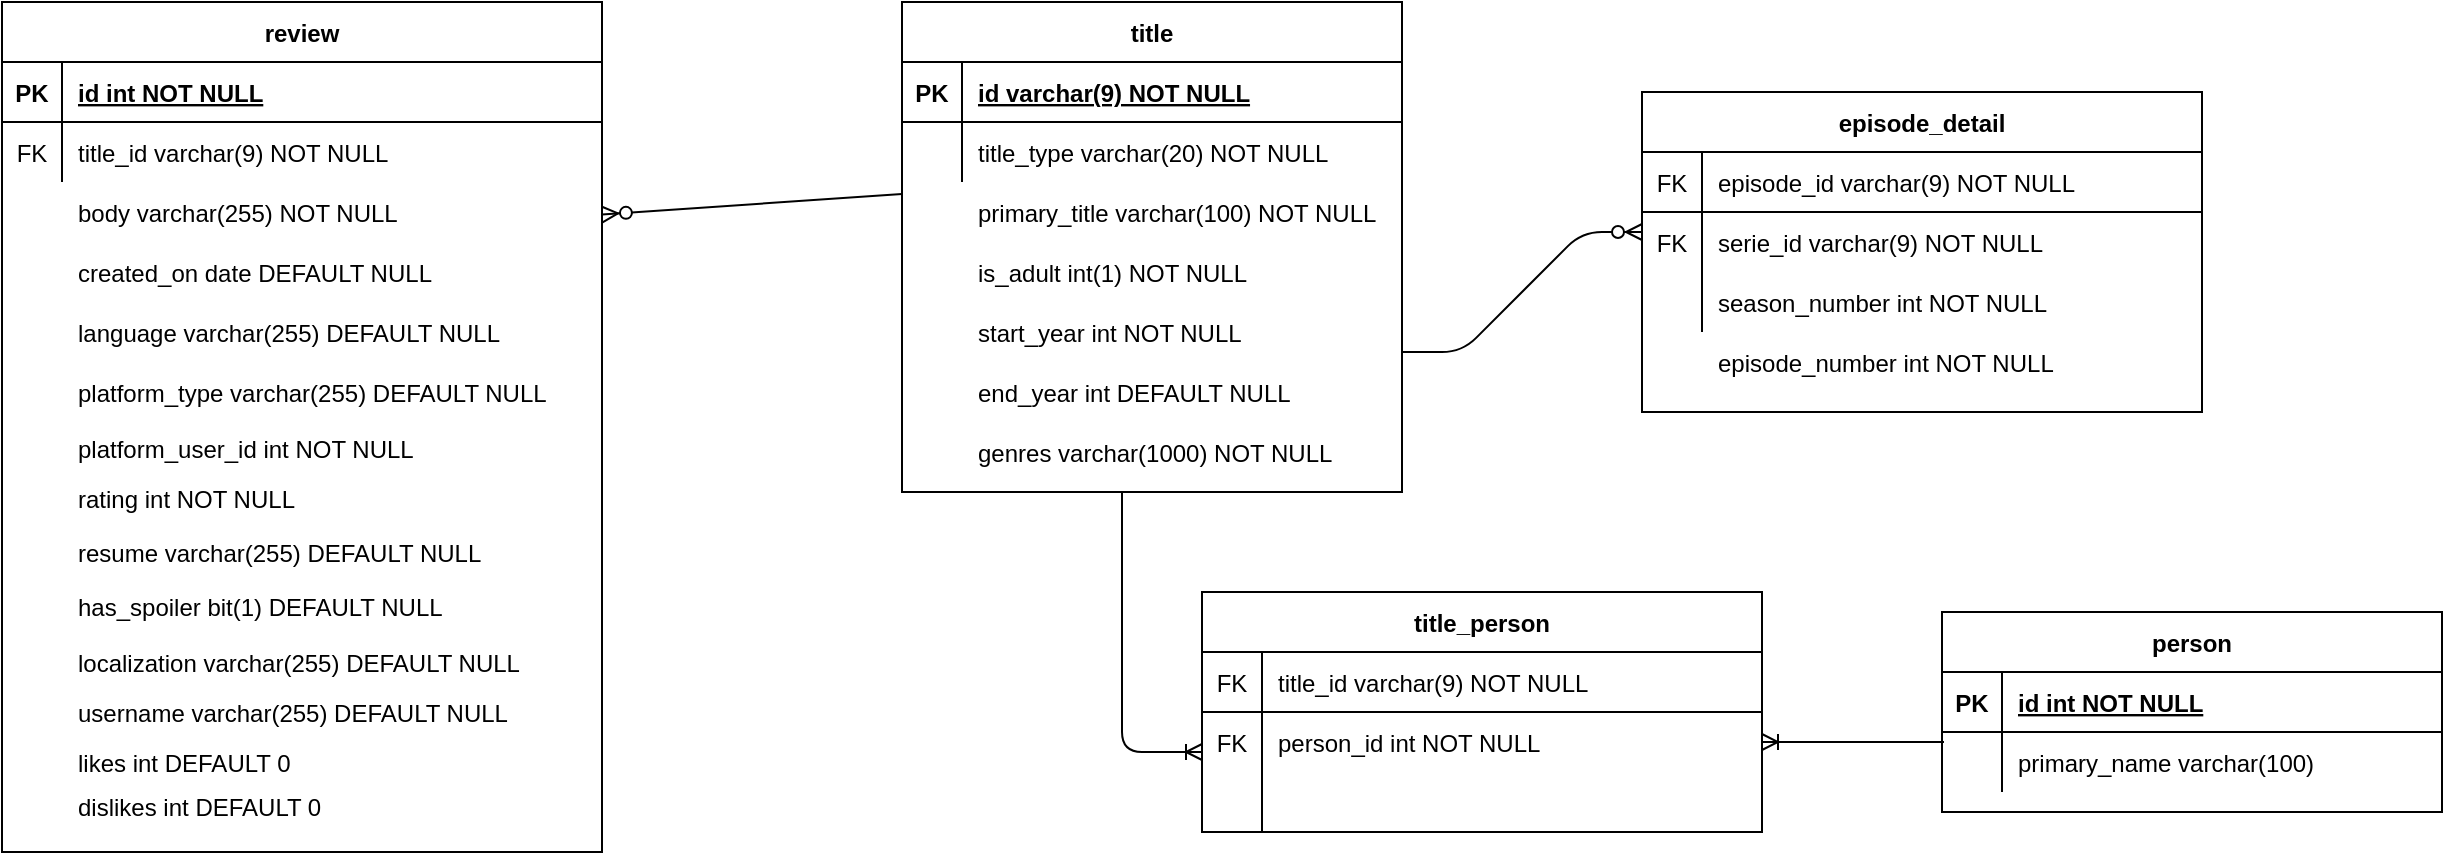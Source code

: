 <mxfile version="13.7.3" type="device"><diagram id="R2lEEEUBdFMjLlhIrx00" name="Page-1"><mxGraphModel dx="2176" dy="806" grid="1" gridSize="10" guides="1" tooltips="1" connect="1" arrows="1" fold="1" page="1" pageScale="1" pageWidth="850" pageHeight="1100" math="0" shadow="0" extFonts="Permanent Marker^https://fonts.googleapis.com/css?family=Permanent+Marker"><root><mxCell id="0"/><mxCell id="1" parent="0"/><mxCell id="C-vyLk0tnHw3VtMMgP7b-13" value="person" style="shape=table;startSize=30;container=1;collapsible=1;childLayout=tableLayout;fixedRows=1;rowLines=0;fontStyle=1;align=center;resizeLast=1;" parent="1" vertex="1"><mxGeometry x="530" y="380" width="250" height="100" as="geometry"/></mxCell><mxCell id="C-vyLk0tnHw3VtMMgP7b-14" value="" style="shape=partialRectangle;collapsible=0;dropTarget=0;pointerEvents=0;fillColor=none;points=[[0,0.5],[1,0.5]];portConstraint=eastwest;top=0;left=0;right=0;bottom=1;" parent="C-vyLk0tnHw3VtMMgP7b-13" vertex="1"><mxGeometry y="30" width="250" height="30" as="geometry"/></mxCell><mxCell id="C-vyLk0tnHw3VtMMgP7b-15" value="PK" style="shape=partialRectangle;overflow=hidden;connectable=0;fillColor=none;top=0;left=0;bottom=0;right=0;fontStyle=1;" parent="C-vyLk0tnHw3VtMMgP7b-14" vertex="1"><mxGeometry width="30" height="30" as="geometry"/></mxCell><mxCell id="C-vyLk0tnHw3VtMMgP7b-16" value="id int NOT NULL" style="shape=partialRectangle;overflow=hidden;connectable=0;fillColor=none;top=0;left=0;bottom=0;right=0;align=left;spacingLeft=6;fontStyle=5;" parent="C-vyLk0tnHw3VtMMgP7b-14" vertex="1"><mxGeometry x="30" width="220" height="30" as="geometry"/></mxCell><mxCell id="C-vyLk0tnHw3VtMMgP7b-17" value="" style="shape=partialRectangle;collapsible=0;dropTarget=0;pointerEvents=0;fillColor=none;points=[[0,0.5],[1,0.5]];portConstraint=eastwest;top=0;left=0;right=0;bottom=0;" parent="C-vyLk0tnHw3VtMMgP7b-13" vertex="1"><mxGeometry y="60" width="250" height="30" as="geometry"/></mxCell><mxCell id="C-vyLk0tnHw3VtMMgP7b-18" value="" style="shape=partialRectangle;overflow=hidden;connectable=0;fillColor=none;top=0;left=0;bottom=0;right=0;" parent="C-vyLk0tnHw3VtMMgP7b-17" vertex="1"><mxGeometry width="30" height="30" as="geometry"/></mxCell><mxCell id="C-vyLk0tnHw3VtMMgP7b-19" value="primary_name varchar(100)" style="shape=partialRectangle;overflow=hidden;connectable=0;fillColor=none;top=0;left=0;bottom=0;right=0;align=left;spacingLeft=6;" parent="C-vyLk0tnHw3VtMMgP7b-17" vertex="1"><mxGeometry x="30" width="220" height="30" as="geometry"/></mxCell><mxCell id="C-vyLk0tnHw3VtMMgP7b-23" value="title" style="shape=table;startSize=30;container=1;collapsible=1;childLayout=tableLayout;fixedRows=1;rowLines=0;fontStyle=1;align=center;resizeLast=1;" parent="1" vertex="1"><mxGeometry x="10" y="75" width="250" height="245" as="geometry"/></mxCell><mxCell id="C-vyLk0tnHw3VtMMgP7b-24" value="" style="shape=partialRectangle;collapsible=0;dropTarget=0;pointerEvents=0;fillColor=none;points=[[0,0.5],[1,0.5]];portConstraint=eastwest;top=0;left=0;right=0;bottom=1;" parent="C-vyLk0tnHw3VtMMgP7b-23" vertex="1"><mxGeometry y="30" width="250" height="30" as="geometry"/></mxCell><mxCell id="C-vyLk0tnHw3VtMMgP7b-25" value="PK" style="shape=partialRectangle;overflow=hidden;connectable=0;fillColor=none;top=0;left=0;bottom=0;right=0;fontStyle=1;" parent="C-vyLk0tnHw3VtMMgP7b-24" vertex="1"><mxGeometry width="30" height="30" as="geometry"/></mxCell><mxCell id="C-vyLk0tnHw3VtMMgP7b-26" value="id varchar(9) NOT NULL" style="shape=partialRectangle;overflow=hidden;connectable=0;fillColor=none;top=0;left=0;bottom=0;right=0;align=left;spacingLeft=6;fontStyle=5;" parent="C-vyLk0tnHw3VtMMgP7b-24" vertex="1"><mxGeometry x="30" width="220" height="30" as="geometry"/></mxCell><mxCell id="C-vyLk0tnHw3VtMMgP7b-27" value="" style="shape=partialRectangle;collapsible=0;dropTarget=0;pointerEvents=0;fillColor=none;points=[[0,0.5],[1,0.5]];portConstraint=eastwest;top=0;left=0;right=0;bottom=0;" parent="C-vyLk0tnHw3VtMMgP7b-23" vertex="1"><mxGeometry y="60" width="250" height="30" as="geometry"/></mxCell><mxCell id="C-vyLk0tnHw3VtMMgP7b-28" value="" style="shape=partialRectangle;overflow=hidden;connectable=0;fillColor=none;top=0;left=0;bottom=0;right=0;" parent="C-vyLk0tnHw3VtMMgP7b-27" vertex="1"><mxGeometry width="30" height="30" as="geometry"/></mxCell><mxCell id="C-vyLk0tnHw3VtMMgP7b-29" value="title_type varchar(20) NOT NULL" style="shape=partialRectangle;overflow=hidden;connectable=0;fillColor=none;top=0;left=0;bottom=0;right=0;align=left;spacingLeft=6;" parent="C-vyLk0tnHw3VtMMgP7b-27" vertex="1"><mxGeometry x="30" width="220" height="30" as="geometry"/></mxCell><mxCell id="YUyoUzc93RkJ0OKDGRsy-3" value="primary_title varchar(100) NOT NULL" style="shape=partialRectangle;overflow=hidden;connectable=0;fillColor=none;top=0;left=0;bottom=0;right=0;align=left;spacingLeft=6;" parent="1" vertex="1"><mxGeometry x="40" y="165" width="220" height="30" as="geometry"/></mxCell><mxCell id="YUyoUzc93RkJ0OKDGRsy-4" value="start_year int NOT NULL" style="shape=partialRectangle;overflow=hidden;connectable=0;fillColor=none;top=0;left=0;bottom=0;right=0;align=left;spacingLeft=6;" parent="1" vertex="1"><mxGeometry x="40" y="225" width="220" height="30" as="geometry"/></mxCell><mxCell id="YUyoUzc93RkJ0OKDGRsy-5" value="end_year int DEFAULT NULL" style="shape=partialRectangle;overflow=hidden;connectable=0;fillColor=none;top=0;left=0;bottom=0;right=0;align=left;spacingLeft=6;" parent="1" vertex="1"><mxGeometry x="40" y="255" width="220" height="30" as="geometry"/></mxCell><mxCell id="YUyoUzc93RkJ0OKDGRsy-6" value="genres varchar(1000) NOT NULL" style="shape=partialRectangle;overflow=hidden;connectable=0;fillColor=none;top=0;left=0;bottom=0;right=0;align=left;spacingLeft=6;" parent="1" vertex="1"><mxGeometry x="40" y="285" width="220" height="30" as="geometry"/></mxCell><mxCell id="YUyoUzc93RkJ0OKDGRsy-10" value="title_person" style="shape=table;startSize=30;container=1;collapsible=1;childLayout=tableLayout;fixedRows=1;rowLines=0;fontStyle=1;align=center;resizeLast=1;" parent="1" vertex="1"><mxGeometry x="160" y="370" width="280" height="120" as="geometry"/></mxCell><mxCell id="YUyoUzc93RkJ0OKDGRsy-11" value="" style="shape=partialRectangle;collapsible=0;dropTarget=0;pointerEvents=0;fillColor=none;points=[[0,0.5],[1,0.5]];portConstraint=eastwest;top=0;left=0;right=0;bottom=1;" parent="YUyoUzc93RkJ0OKDGRsy-10" vertex="1"><mxGeometry y="30" width="280" height="30" as="geometry"/></mxCell><mxCell id="YUyoUzc93RkJ0OKDGRsy-12" value="FK" style="shape=partialRectangle;overflow=hidden;connectable=0;fillColor=none;top=0;left=0;bottom=0;right=0;fontStyle=0;" parent="YUyoUzc93RkJ0OKDGRsy-11" vertex="1"><mxGeometry width="30" height="30" as="geometry"/></mxCell><mxCell id="YUyoUzc93RkJ0OKDGRsy-13" value="title_id varchar(9) NOT NULL" style="shape=partialRectangle;overflow=hidden;connectable=0;fillColor=none;top=0;left=0;bottom=0;right=0;align=left;spacingLeft=6;fontStyle=0;" parent="YUyoUzc93RkJ0OKDGRsy-11" vertex="1"><mxGeometry x="30" width="250" height="30" as="geometry"/></mxCell><mxCell id="YUyoUzc93RkJ0OKDGRsy-14" value="" style="shape=partialRectangle;collapsible=0;dropTarget=0;pointerEvents=0;fillColor=none;points=[[0,0.5],[1,0.5]];portConstraint=eastwest;top=0;left=0;right=0;bottom=0;" parent="YUyoUzc93RkJ0OKDGRsy-10" vertex="1"><mxGeometry y="60" width="280" height="30" as="geometry"/></mxCell><mxCell id="YUyoUzc93RkJ0OKDGRsy-15" value="" style="shape=partialRectangle;overflow=hidden;connectable=0;fillColor=none;top=0;left=0;bottom=0;right=0;" parent="YUyoUzc93RkJ0OKDGRsy-14" vertex="1"><mxGeometry width="30" height="30" as="geometry"/></mxCell><mxCell id="YUyoUzc93RkJ0OKDGRsy-16" value="person_id int NOT NULL" style="shape=partialRectangle;overflow=hidden;connectable=0;fillColor=none;top=0;left=0;bottom=0;right=0;align=left;spacingLeft=6;" parent="YUyoUzc93RkJ0OKDGRsy-14" vertex="1"><mxGeometry x="30" width="250" height="30" as="geometry"/></mxCell><mxCell id="YUyoUzc93RkJ0OKDGRsy-17" value="" style="shape=partialRectangle;collapsible=0;dropTarget=0;pointerEvents=0;fillColor=none;points=[[0,0.5],[1,0.5]];portConstraint=eastwest;top=0;left=0;right=0;bottom=0;" parent="YUyoUzc93RkJ0OKDGRsy-10" vertex="1"><mxGeometry y="90" width="280" height="30" as="geometry"/></mxCell><mxCell id="YUyoUzc93RkJ0OKDGRsy-18" value="" style="shape=partialRectangle;overflow=hidden;connectable=0;fillColor=none;top=0;left=0;bottom=0;right=0;" parent="YUyoUzc93RkJ0OKDGRsy-17" vertex="1"><mxGeometry width="30" height="30" as="geometry"/></mxCell><mxCell id="YUyoUzc93RkJ0OKDGRsy-19" value="" style="shape=partialRectangle;overflow=hidden;connectable=0;fillColor=none;top=0;left=0;bottom=0;right=0;align=left;spacingLeft=6;" parent="YUyoUzc93RkJ0OKDGRsy-17" vertex="1"><mxGeometry x="30" width="250" height="30" as="geometry"/></mxCell><mxCell id="YUyoUzc93RkJ0OKDGRsy-20" value="FK" style="shape=partialRectangle;overflow=hidden;connectable=0;fillColor=none;top=0;left=0;bottom=0;right=0;fontStyle=0;" parent="1" vertex="1"><mxGeometry x="160" y="430" width="30" height="30" as="geometry"/></mxCell><mxCell id="YUyoUzc93RkJ0OKDGRsy-21" value="" style="fontSize=12;html=1;endArrow=ERoneToMany;edgeStyle=orthogonalEdgeStyle;" parent="1" edge="1"><mxGeometry width="100" height="100" relative="1" as="geometry"><mxPoint x="120" y="320" as="sourcePoint"/><mxPoint x="160" y="450" as="targetPoint"/><Array as="points"><mxPoint x="120" y="370"/><mxPoint x="120" y="370"/></Array></mxGeometry></mxCell><mxCell id="YUyoUzc93RkJ0OKDGRsy-22" value="" style="fontSize=12;html=1;endArrow=ERoneToMany;edgeStyle=orthogonalEdgeStyle;entryX=1;entryY=0.5;entryDx=0;entryDy=0;exitX=0.004;exitY=0.167;exitDx=0;exitDy=0;exitPerimeter=0;" parent="1" source="C-vyLk0tnHw3VtMMgP7b-17" target="YUyoUzc93RkJ0OKDGRsy-14" edge="1"><mxGeometry width="100" height="100" relative="1" as="geometry"><mxPoint x="520" y="450" as="sourcePoint"/><mxPoint x="440" y="350" as="targetPoint"/><Array as="points"><mxPoint x="500" y="445"/><mxPoint x="500" y="445"/></Array></mxGeometry></mxCell><mxCell id="YUyoUzc93RkJ0OKDGRsy-24" value="episode_detail" style="shape=table;startSize=30;container=1;collapsible=1;childLayout=tableLayout;fixedRows=1;rowLines=0;fontStyle=1;align=center;resizeLast=1;" parent="1" vertex="1"><mxGeometry x="380" y="120" width="280" height="160" as="geometry"/></mxCell><mxCell id="YUyoUzc93RkJ0OKDGRsy-25" value="" style="shape=partialRectangle;collapsible=0;dropTarget=0;pointerEvents=0;fillColor=none;points=[[0,0.5],[1,0.5]];portConstraint=eastwest;top=0;left=0;right=0;bottom=1;" parent="YUyoUzc93RkJ0OKDGRsy-24" vertex="1"><mxGeometry y="30" width="280" height="30" as="geometry"/></mxCell><mxCell id="YUyoUzc93RkJ0OKDGRsy-26" value="" style="shape=partialRectangle;overflow=hidden;connectable=0;fillColor=none;top=0;left=0;bottom=0;right=0;fontStyle=1;" parent="YUyoUzc93RkJ0OKDGRsy-25" vertex="1"><mxGeometry width="30" height="30" as="geometry"/></mxCell><mxCell id="YUyoUzc93RkJ0OKDGRsy-27" value="" style="shape=partialRectangle;overflow=hidden;connectable=0;fillColor=none;top=0;left=0;bottom=0;right=0;align=left;spacingLeft=6;fontStyle=5;" parent="YUyoUzc93RkJ0OKDGRsy-25" vertex="1"><mxGeometry x="30" width="250" height="30" as="geometry"/></mxCell><mxCell id="YUyoUzc93RkJ0OKDGRsy-28" value="" style="shape=partialRectangle;collapsible=0;dropTarget=0;pointerEvents=0;fillColor=none;points=[[0,0.5],[1,0.5]];portConstraint=eastwest;top=0;left=0;right=0;bottom=0;" parent="YUyoUzc93RkJ0OKDGRsy-24" vertex="1"><mxGeometry y="60" width="280" height="30" as="geometry"/></mxCell><mxCell id="YUyoUzc93RkJ0OKDGRsy-29" value="" style="shape=partialRectangle;overflow=hidden;connectable=0;fillColor=none;top=0;left=0;bottom=0;right=0;" parent="YUyoUzc93RkJ0OKDGRsy-28" vertex="1"><mxGeometry width="30" height="30" as="geometry"/></mxCell><mxCell id="YUyoUzc93RkJ0OKDGRsy-30" value="serie_id varchar(9) NOT NULL" style="shape=partialRectangle;overflow=hidden;connectable=0;fillColor=none;top=0;left=0;bottom=0;right=0;align=left;spacingLeft=6;" parent="YUyoUzc93RkJ0OKDGRsy-28" vertex="1"><mxGeometry x="30" width="250" height="30" as="geometry"/></mxCell><mxCell id="YUyoUzc93RkJ0OKDGRsy-31" value="" style="shape=partialRectangle;collapsible=0;dropTarget=0;pointerEvents=0;fillColor=none;points=[[0,0.5],[1,0.5]];portConstraint=eastwest;top=0;left=0;right=0;bottom=0;" parent="YUyoUzc93RkJ0OKDGRsy-24" vertex="1"><mxGeometry y="90" width="280" height="30" as="geometry"/></mxCell><mxCell id="YUyoUzc93RkJ0OKDGRsy-32" value="" style="shape=partialRectangle;overflow=hidden;connectable=0;fillColor=none;top=0;left=0;bottom=0;right=0;" parent="YUyoUzc93RkJ0OKDGRsy-31" vertex="1"><mxGeometry width="30" height="30" as="geometry"/></mxCell><mxCell id="YUyoUzc93RkJ0OKDGRsy-33" value="season_number int NOT NULL" style="shape=partialRectangle;overflow=hidden;connectable=0;fillColor=none;top=0;left=0;bottom=0;right=0;align=left;spacingLeft=6;" parent="YUyoUzc93RkJ0OKDGRsy-31" vertex="1"><mxGeometry x="30" width="250" height="30" as="geometry"/></mxCell><mxCell id="YUyoUzc93RkJ0OKDGRsy-34" value="FK" style="shape=partialRectangle;overflow=hidden;connectable=0;fillColor=none;top=0;left=0;bottom=0;right=0;fontStyle=0;" parent="1" vertex="1"><mxGeometry x="380" y="180" width="30" height="30" as="geometry"/></mxCell><mxCell id="YUyoUzc93RkJ0OKDGRsy-35" value="episode_number int NOT NULL" style="shape=partialRectangle;overflow=hidden;connectable=0;fillColor=none;top=0;left=0;bottom=0;right=0;align=left;spacingLeft=6;" parent="1" vertex="1"><mxGeometry x="410" y="240" width="250" height="30" as="geometry"/></mxCell><mxCell id="Baf11bUFF4xSUpvkYtzQ-1" value="is_adult int(1) NOT NULL" style="shape=partialRectangle;overflow=hidden;connectable=0;fillColor=none;top=0;left=0;bottom=0;right=0;align=left;spacingLeft=6;" parent="1" vertex="1"><mxGeometry x="40" y="195" width="220" height="30" as="geometry"/></mxCell><mxCell id="Baf11bUFF4xSUpvkYtzQ-2" value="FK" style="shape=partialRectangle;overflow=hidden;connectable=0;fillColor=none;top=0;left=0;bottom=0;right=0;fontStyle=0;" parent="1" vertex="1"><mxGeometry x="380" y="150" width="30" height="30" as="geometry"/></mxCell><mxCell id="Baf11bUFF4xSUpvkYtzQ-3" value="episode_id varchar(9) NOT NULL" style="shape=partialRectangle;overflow=hidden;connectable=0;fillColor=none;top=0;left=0;bottom=0;right=0;align=left;spacingLeft=6;" parent="1" vertex="1"><mxGeometry x="410" y="150" width="250" height="30" as="geometry"/></mxCell><mxCell id="Baf11bUFF4xSUpvkYtzQ-4" value="" style="edgeStyle=entityRelationEdgeStyle;fontSize=12;html=1;endArrow=ERzeroToMany;endFill=1;" parent="1" edge="1"><mxGeometry width="100" height="100" relative="1" as="geometry"><mxPoint x="260" y="250" as="sourcePoint"/><mxPoint x="380" y="190" as="targetPoint"/></mxGeometry></mxCell><mxCell id="Baf11bUFF4xSUpvkYtzQ-12" value="body varchar(255) NOT NULL" style="shape=partialRectangle;overflow=hidden;connectable=0;fillColor=none;top=0;left=0;bottom=0;right=0;align=left;spacingLeft=6;" parent="1" vertex="1"><mxGeometry x="-410" y="165" width="220" height="30" as="geometry"/></mxCell><mxCell id="Baf11bUFF4xSUpvkYtzQ-13" value="FK" style="shape=partialRectangle;overflow=hidden;connectable=0;fillColor=none;top=0;left=0;bottom=0;right=0;fontStyle=0;" parent="1" vertex="1"><mxGeometry x="-440" y="135" width="30" height="30" as="geometry"/></mxCell><mxCell id="Baf11bUFF4xSUpvkYtzQ-14" value="created_on date DEFAULT NULL" style="shape=partialRectangle;overflow=hidden;connectable=0;fillColor=none;top=0;left=0;bottom=0;right=0;align=left;spacingLeft=6;" parent="1" vertex="1"><mxGeometry x="-410" y="195" width="220" height="30" as="geometry"/></mxCell><mxCell id="Baf11bUFF4xSUpvkYtzQ-15" value="language varchar(255) DEFAULT NULL" style="shape=partialRectangle;overflow=hidden;connectable=0;fillColor=none;top=0;left=0;bottom=0;right=0;align=left;spacingLeft=6;" parent="1" vertex="1"><mxGeometry x="-410" y="225" width="220" height="30" as="geometry"/></mxCell><mxCell id="Baf11bUFF4xSUpvkYtzQ-16" value="platform_type varchar(255) DEFAULT NULL" style="shape=partialRectangle;overflow=hidden;connectable=0;fillColor=none;top=0;left=0;bottom=0;right=0;align=left;spacingLeft=6;" parent="1" vertex="1"><mxGeometry x="-410" y="255" width="260" height="30" as="geometry"/></mxCell><mxCell id="Baf11bUFF4xSUpvkYtzQ-17" value="platform_user_id int NOT NULL" style="shape=partialRectangle;overflow=hidden;connectable=0;fillColor=none;top=0;left=0;bottom=0;right=0;align=left;spacingLeft=6;" parent="1" vertex="1"><mxGeometry x="-410" y="288" width="270" height="20" as="geometry"/></mxCell><mxCell id="Baf11bUFF4xSUpvkYtzQ-18" value="rating int NOT NULL" style="shape=partialRectangle;overflow=hidden;connectable=0;fillColor=none;top=0;left=0;bottom=0;right=0;align=left;spacingLeft=6;" parent="1" vertex="1"><mxGeometry x="-410" y="308" width="270" height="30" as="geometry"/></mxCell><mxCell id="Baf11bUFF4xSUpvkYtzQ-19" value="resume varchar(255) DEFAULT NULL" style="shape=partialRectangle;overflow=hidden;connectable=0;fillColor=none;top=0;left=0;bottom=0;right=0;align=left;spacingLeft=6;" parent="1" vertex="1"><mxGeometry x="-410" y="335" width="270" height="30" as="geometry"/></mxCell><mxCell id="Baf11bUFF4xSUpvkYtzQ-20" value="has_spoiler bit(1) DEFAULT NULL" style="shape=partialRectangle;overflow=hidden;connectable=0;fillColor=none;top=0;left=0;bottom=0;right=0;align=left;spacingLeft=6;" parent="1" vertex="1"><mxGeometry x="-410" y="362" width="270" height="30" as="geometry"/></mxCell><mxCell id="Baf11bUFF4xSUpvkYtzQ-5" value="review" style="shape=table;startSize=30;container=1;collapsible=1;childLayout=tableLayout;fixedRows=1;rowLines=0;fontStyle=1;align=center;resizeLast=1;" parent="1" vertex="1"><mxGeometry x="-440" y="75" width="300" height="425" as="geometry"/></mxCell><mxCell id="Baf11bUFF4xSUpvkYtzQ-6" value="" style="shape=partialRectangle;collapsible=0;dropTarget=0;pointerEvents=0;fillColor=none;points=[[0,0.5],[1,0.5]];portConstraint=eastwest;top=0;left=0;right=0;bottom=1;" parent="Baf11bUFF4xSUpvkYtzQ-5" vertex="1"><mxGeometry y="30" width="300" height="30" as="geometry"/></mxCell><mxCell id="Baf11bUFF4xSUpvkYtzQ-7" value="PK" style="shape=partialRectangle;overflow=hidden;connectable=0;fillColor=none;top=0;left=0;bottom=0;right=0;fontStyle=1;" parent="Baf11bUFF4xSUpvkYtzQ-6" vertex="1"><mxGeometry width="30" height="30" as="geometry"/></mxCell><mxCell id="Baf11bUFF4xSUpvkYtzQ-8" value="id int NOT NULL" style="shape=partialRectangle;overflow=hidden;connectable=0;fillColor=none;top=0;left=0;bottom=0;right=0;align=left;spacingLeft=6;fontStyle=5;" parent="Baf11bUFF4xSUpvkYtzQ-6" vertex="1"><mxGeometry x="30" width="270" height="30" as="geometry"/></mxCell><mxCell id="Baf11bUFF4xSUpvkYtzQ-9" value="" style="shape=partialRectangle;collapsible=0;dropTarget=0;pointerEvents=0;fillColor=none;points=[[0,0.5],[1,0.5]];portConstraint=eastwest;top=0;left=0;right=0;bottom=0;" parent="Baf11bUFF4xSUpvkYtzQ-5" vertex="1"><mxGeometry y="60" width="300" height="30" as="geometry"/></mxCell><mxCell id="Baf11bUFF4xSUpvkYtzQ-10" value="" style="shape=partialRectangle;overflow=hidden;connectable=0;fillColor=none;top=0;left=0;bottom=0;right=0;" parent="Baf11bUFF4xSUpvkYtzQ-9" vertex="1"><mxGeometry width="30" height="30" as="geometry"/></mxCell><mxCell id="Baf11bUFF4xSUpvkYtzQ-11" value="title_id varchar(9) NOT NULL" style="shape=partialRectangle;overflow=hidden;connectable=0;fillColor=none;top=0;left=0;bottom=0;right=0;align=left;spacingLeft=6;" parent="Baf11bUFF4xSUpvkYtzQ-9" vertex="1"><mxGeometry x="30" width="270" height="30" as="geometry"/></mxCell><mxCell id="Baf11bUFF4xSUpvkYtzQ-21" value="localization varchar(255) DEFAULT NULL" style="shape=partialRectangle;overflow=hidden;connectable=0;fillColor=none;top=0;left=0;bottom=0;right=0;align=left;spacingLeft=6;" parent="1" vertex="1"><mxGeometry x="-410" y="390" width="270" height="30" as="geometry"/></mxCell><mxCell id="Baf11bUFF4xSUpvkYtzQ-22" value="username varchar(255) DEFAULT NULL" style="shape=partialRectangle;overflow=hidden;connectable=0;fillColor=none;top=0;left=0;bottom=0;right=0;align=left;spacingLeft=6;" parent="1" vertex="1"><mxGeometry x="-410" y="415" width="270" height="30" as="geometry"/></mxCell><mxCell id="Baf11bUFF4xSUpvkYtzQ-24" value="" style="fontSize=12;html=1;endArrow=ERzeroToMany;endFill=1;elbow=vertical;entryX=1;entryY=0.25;entryDx=0;entryDy=0;" parent="1" target="Baf11bUFF4xSUpvkYtzQ-5" edge="1"><mxGeometry width="100" height="100" relative="1" as="geometry"><mxPoint x="10" y="171" as="sourcePoint"/><mxPoint y="460" as="targetPoint"/></mxGeometry></mxCell><mxCell id="zG-oGlAlTtJ7bJkHaWBK-1" value="likes int DEFAULT 0" style="shape=partialRectangle;overflow=hidden;connectable=0;fillColor=none;top=0;left=0;bottom=0;right=0;align=left;spacingLeft=6;" vertex="1" parent="1"><mxGeometry x="-410" y="440" width="270" height="30" as="geometry"/></mxCell><mxCell id="zG-oGlAlTtJ7bJkHaWBK-2" value="dislikes int DEFAULT 0" style="shape=partialRectangle;overflow=hidden;connectable=0;fillColor=none;top=0;left=0;bottom=0;right=0;align=left;spacingLeft=6;" vertex="1" parent="1"><mxGeometry x="-410" y="462" width="270" height="30" as="geometry"/></mxCell></root></mxGraphModel></diagram></mxfile>